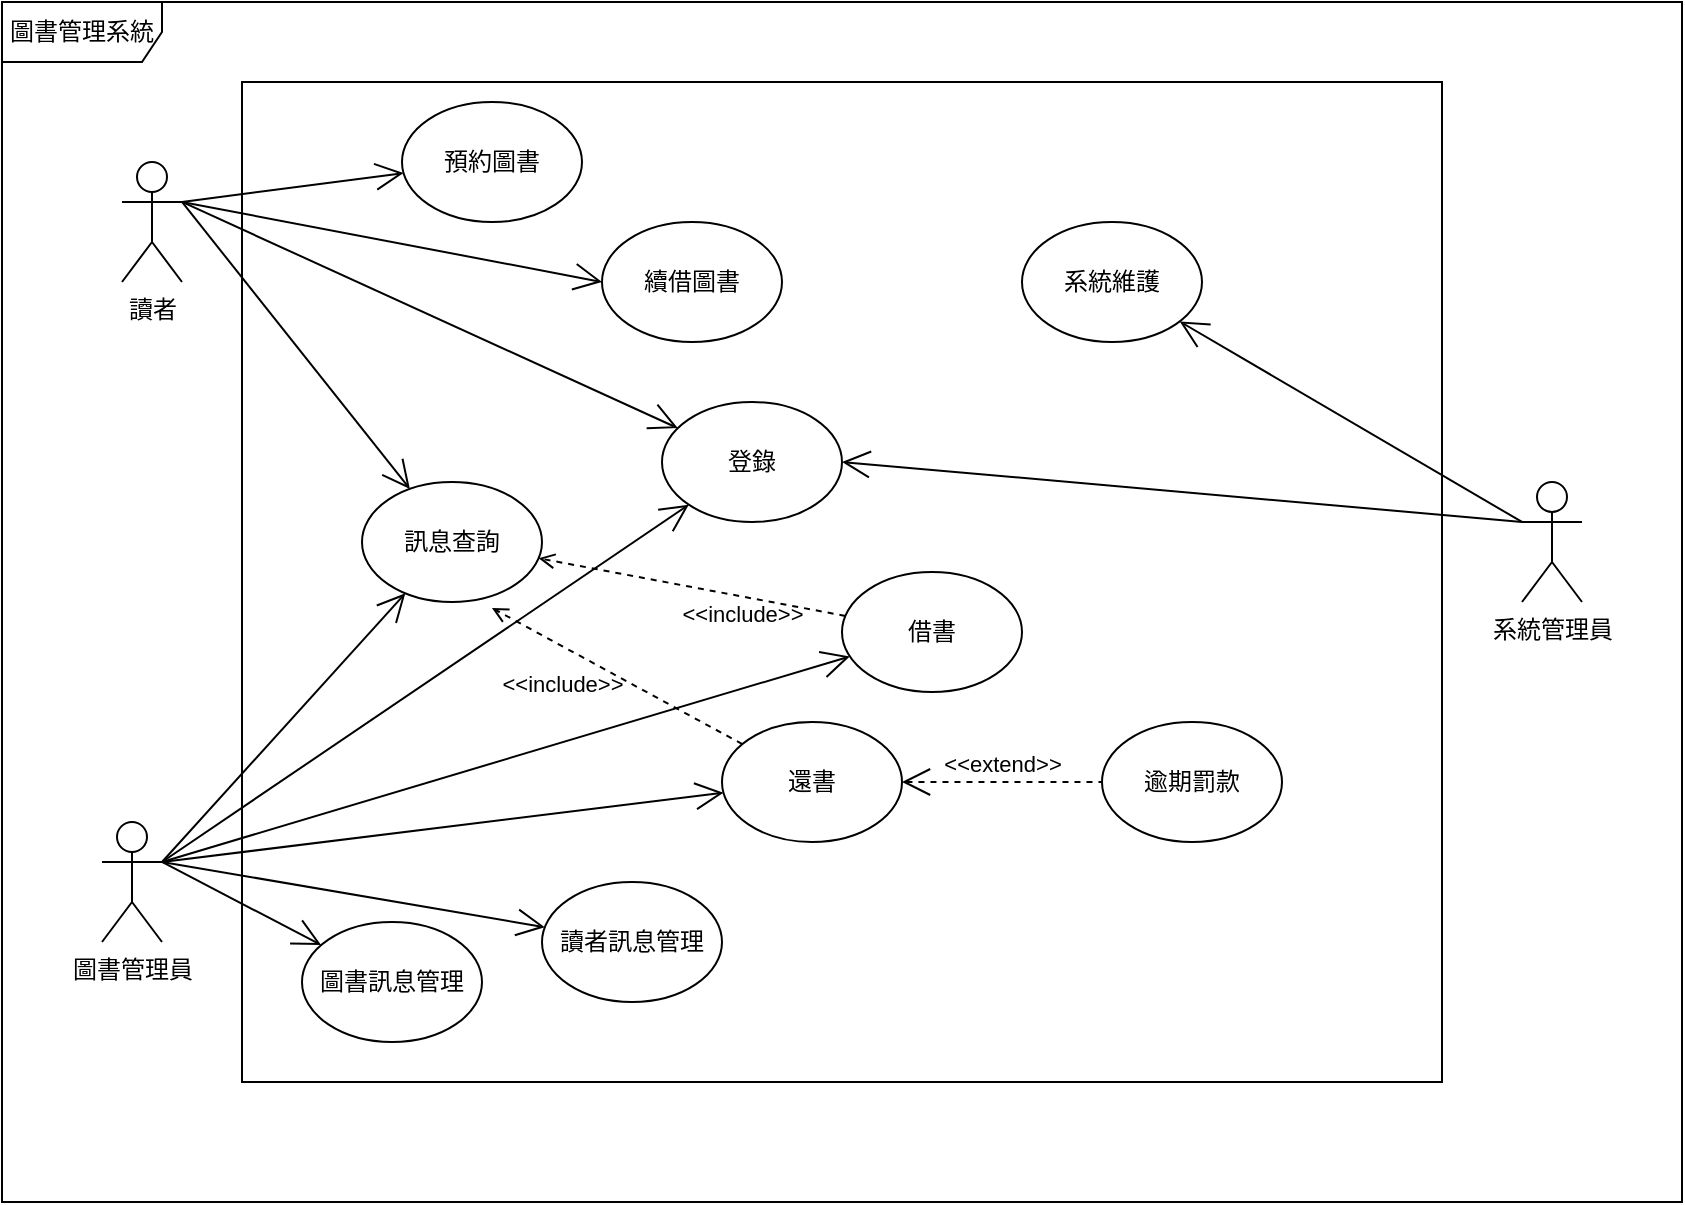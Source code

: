 <mxfile version="22.0.6" type="github" pages="2">
  <diagram name="圖書管理系統" id="58cdce13-f638-feb5-8d6f-7d28b1aa9fa0">
    <mxGraphModel dx="1034" dy="702" grid="1" gridSize="10" guides="1" tooltips="1" connect="1" arrows="1" fold="1" page="1" pageScale="1" pageWidth="1100" pageHeight="850" background="none" math="0" shadow="0">
      <root>
        <mxCell id="0" />
        <mxCell id="1" parent="0" />
        <mxCell id="mLlRWnnoda0ZX3pmrhc5-1" value="圖書管理系統" style="shape=umlFrame;whiteSpace=wrap;html=1;pointerEvents=0;width=80;height=30;" parent="1" vertex="1">
          <mxGeometry x="40" y="80" width="840" height="600" as="geometry" />
        </mxCell>
        <mxCell id="mLlRWnnoda0ZX3pmrhc5-2" value="系統管理員" style="shape=umlActor;verticalLabelPosition=bottom;verticalAlign=top;html=1;outlineConnect=0;" parent="1" vertex="1">
          <mxGeometry x="800" y="320" width="30" height="60" as="geometry" />
        </mxCell>
        <mxCell id="mLlRWnnoda0ZX3pmrhc5-3" value="圖書管理員&lt;br&gt;" style="shape=umlActor;verticalLabelPosition=bottom;verticalAlign=top;html=1;outlineConnect=0;" parent="1" vertex="1">
          <mxGeometry x="90" y="490" width="30" height="60" as="geometry" />
        </mxCell>
        <mxCell id="mLlRWnnoda0ZX3pmrhc5-4" value="讀者" style="shape=umlActor;verticalLabelPosition=bottom;verticalAlign=top;html=1;outlineConnect=0;" parent="1" vertex="1">
          <mxGeometry x="100" y="160" width="30" height="60" as="geometry" />
        </mxCell>
        <mxCell id="mLlRWnnoda0ZX3pmrhc5-7" value="" style="rounded=0;whiteSpace=wrap;html=1;" parent="1" vertex="1">
          <mxGeometry x="160" y="120" width="600" height="500" as="geometry" />
        </mxCell>
        <mxCell id="mLlRWnnoda0ZX3pmrhc5-10" value="預約圖書" style="ellipse;whiteSpace=wrap;html=1;" parent="1" vertex="1">
          <mxGeometry x="240" y="130" width="90" height="60" as="geometry" />
        </mxCell>
        <mxCell id="mLlRWnnoda0ZX3pmrhc5-11" value="圖書訊息管理" style="ellipse;whiteSpace=wrap;html=1;" parent="1" vertex="1">
          <mxGeometry x="190" y="540" width="90" height="60" as="geometry" />
        </mxCell>
        <mxCell id="mLlRWnnoda0ZX3pmrhc5-12" value="續借圖書" style="ellipse;whiteSpace=wrap;html=1;" parent="1" vertex="1">
          <mxGeometry x="340" y="190" width="90" height="60" as="geometry" />
        </mxCell>
        <mxCell id="mLlRWnnoda0ZX3pmrhc5-13" value="訊息查詢" style="ellipse;whiteSpace=wrap;html=1;" parent="1" vertex="1">
          <mxGeometry x="220" y="320" width="90" height="60" as="geometry" />
        </mxCell>
        <mxCell id="mLlRWnnoda0ZX3pmrhc5-14" value="借書" style="ellipse;whiteSpace=wrap;html=1;" parent="1" vertex="1">
          <mxGeometry x="460" y="365" width="90" height="60" as="geometry" />
        </mxCell>
        <mxCell id="mLlRWnnoda0ZX3pmrhc5-15" value="讀者訊息管理" style="ellipse;whiteSpace=wrap;html=1;" parent="1" vertex="1">
          <mxGeometry x="310" y="520" width="90" height="60" as="geometry" />
        </mxCell>
        <mxCell id="mLlRWnnoda0ZX3pmrhc5-16" value="還書" style="ellipse;whiteSpace=wrap;html=1;" parent="1" vertex="1">
          <mxGeometry x="400" y="440" width="90" height="60" as="geometry" />
        </mxCell>
        <mxCell id="mLlRWnnoda0ZX3pmrhc5-17" value="登錄" style="ellipse;whiteSpace=wrap;html=1;" parent="1" vertex="1">
          <mxGeometry x="370" y="280" width="90" height="60" as="geometry" />
        </mxCell>
        <mxCell id="mLlRWnnoda0ZX3pmrhc5-18" value="逾期罰款" style="ellipse;whiteSpace=wrap;html=1;" parent="1" vertex="1">
          <mxGeometry x="590" y="440" width="90" height="60" as="geometry" />
        </mxCell>
        <mxCell id="mLlRWnnoda0ZX3pmrhc5-19" value="系統維護" style="ellipse;whiteSpace=wrap;html=1;" parent="1" vertex="1">
          <mxGeometry x="550" y="190" width="90" height="60" as="geometry" />
        </mxCell>
        <mxCell id="mLlRWnnoda0ZX3pmrhc5-33" value="" style="endArrow=open;endFill=1;endSize=12;html=1;rounded=0;exitX=1;exitY=0.333;exitDx=0;exitDy=0;exitPerimeter=0;" parent="1" source="mLlRWnnoda0ZX3pmrhc5-4" target="mLlRWnnoda0ZX3pmrhc5-10" edge="1">
          <mxGeometry width="160" relative="1" as="geometry">
            <mxPoint x="130" y="170" as="sourcePoint" />
            <mxPoint x="290" y="180" as="targetPoint" />
          </mxGeometry>
        </mxCell>
        <mxCell id="mLlRWnnoda0ZX3pmrhc5-35" value="" style="endArrow=open;endFill=1;endSize=12;html=1;rounded=0;exitX=1;exitY=0.333;exitDx=0;exitDy=0;exitPerimeter=0;entryX=0;entryY=0.5;entryDx=0;entryDy=0;" parent="1" source="mLlRWnnoda0ZX3pmrhc5-4" target="mLlRWnnoda0ZX3pmrhc5-12" edge="1">
          <mxGeometry width="160" relative="1" as="geometry">
            <mxPoint x="140" y="190" as="sourcePoint" />
            <mxPoint x="251" y="176" as="targetPoint" />
          </mxGeometry>
        </mxCell>
        <mxCell id="mLlRWnnoda0ZX3pmrhc5-36" value="" style="endArrow=open;endFill=1;endSize=12;html=1;rounded=0;exitX=1;exitY=0.333;exitDx=0;exitDy=0;exitPerimeter=0;" parent="1" source="mLlRWnnoda0ZX3pmrhc5-4" target="mLlRWnnoda0ZX3pmrhc5-17" edge="1">
          <mxGeometry width="160" relative="1" as="geometry">
            <mxPoint x="130" y="180" as="sourcePoint" />
            <mxPoint x="350" y="230" as="targetPoint" />
          </mxGeometry>
        </mxCell>
        <mxCell id="mLlRWnnoda0ZX3pmrhc5-37" value="" style="endArrow=open;endFill=1;endSize=12;html=1;rounded=0;exitX=1;exitY=0.333;exitDx=0;exitDy=0;exitPerimeter=0;" parent="1" source="mLlRWnnoda0ZX3pmrhc5-4" target="mLlRWnnoda0ZX3pmrhc5-13" edge="1">
          <mxGeometry width="160" relative="1" as="geometry">
            <mxPoint x="140" y="190" as="sourcePoint" />
            <mxPoint x="389" y="312" as="targetPoint" />
          </mxGeometry>
        </mxCell>
        <mxCell id="mLlRWnnoda0ZX3pmrhc5-38" value="" style="endArrow=open;endFill=1;endSize=12;html=1;rounded=0;exitX=1;exitY=0.333;exitDx=0;exitDy=0;exitPerimeter=0;" parent="1" source="mLlRWnnoda0ZX3pmrhc5-3" target="mLlRWnnoda0ZX3pmrhc5-13" edge="1">
          <mxGeometry width="160" relative="1" as="geometry">
            <mxPoint x="140" y="190" as="sourcePoint" />
            <mxPoint x="254" y="333" as="targetPoint" />
          </mxGeometry>
        </mxCell>
        <mxCell id="mLlRWnnoda0ZX3pmrhc5-39" value="" style="endArrow=open;endFill=1;endSize=12;html=1;rounded=0;exitX=1;exitY=0.333;exitDx=0;exitDy=0;exitPerimeter=0;" parent="1" source="mLlRWnnoda0ZX3pmrhc5-3" target="mLlRWnnoda0ZX3pmrhc5-17" edge="1">
          <mxGeometry width="160" relative="1" as="geometry">
            <mxPoint x="120" y="510" as="sourcePoint" />
            <mxPoint x="252" y="386" as="targetPoint" />
          </mxGeometry>
        </mxCell>
        <mxCell id="mLlRWnnoda0ZX3pmrhc5-40" value="" style="endArrow=open;endFill=1;endSize=12;html=1;rounded=0;exitX=1;exitY=0.333;exitDx=0;exitDy=0;exitPerimeter=0;" parent="1" source="mLlRWnnoda0ZX3pmrhc5-3" target="mLlRWnnoda0ZX3pmrhc5-14" edge="1">
          <mxGeometry width="160" relative="1" as="geometry">
            <mxPoint x="130" y="520" as="sourcePoint" />
            <mxPoint x="393" y="351" as="targetPoint" />
          </mxGeometry>
        </mxCell>
        <mxCell id="mLlRWnnoda0ZX3pmrhc5-41" value="" style="endArrow=open;endFill=1;endSize=12;html=1;rounded=0;exitX=1;exitY=0.333;exitDx=0;exitDy=0;exitPerimeter=0;" parent="1" source="mLlRWnnoda0ZX3pmrhc5-3" target="mLlRWnnoda0ZX3pmrhc5-16" edge="1">
          <mxGeometry width="160" relative="1" as="geometry">
            <mxPoint x="160" y="410" as="sourcePoint" />
            <mxPoint x="445" y="418" as="targetPoint" />
          </mxGeometry>
        </mxCell>
        <mxCell id="mLlRWnnoda0ZX3pmrhc5-42" value="" style="endArrow=open;endFill=1;endSize=12;html=1;rounded=0;exitX=1;exitY=0.333;exitDx=0;exitDy=0;exitPerimeter=0;" parent="1" source="mLlRWnnoda0ZX3pmrhc5-3" target="mLlRWnnoda0ZX3pmrhc5-15" edge="1">
          <mxGeometry width="160" relative="1" as="geometry">
            <mxPoint x="149" y="555" as="sourcePoint" />
            <mxPoint x="430" y="520" as="targetPoint" />
          </mxGeometry>
        </mxCell>
        <mxCell id="mLlRWnnoda0ZX3pmrhc5-43" value="" style="endArrow=open;endFill=1;endSize=12;html=1;rounded=0;exitX=1;exitY=0.333;exitDx=0;exitDy=0;exitPerimeter=0;" parent="1" source="mLlRWnnoda0ZX3pmrhc5-3" target="mLlRWnnoda0ZX3pmrhc5-11" edge="1">
          <mxGeometry width="160" relative="1" as="geometry">
            <mxPoint x="130" y="540" as="sourcePoint" />
            <mxPoint x="321" y="573" as="targetPoint" />
          </mxGeometry>
        </mxCell>
        <mxCell id="mLlRWnnoda0ZX3pmrhc5-44" value="" style="endArrow=open;endFill=1;endSize=12;html=1;rounded=0;exitX=0;exitY=0.333;exitDx=0;exitDy=0;exitPerimeter=0;" parent="1" source="mLlRWnnoda0ZX3pmrhc5-2" target="mLlRWnnoda0ZX3pmrhc5-19" edge="1">
          <mxGeometry width="160" relative="1" as="geometry">
            <mxPoint x="130" y="520" as="sourcePoint" />
            <mxPoint x="252" y="386" as="targetPoint" />
          </mxGeometry>
        </mxCell>
        <mxCell id="mLlRWnnoda0ZX3pmrhc5-47" value="" style="endArrow=open;endFill=1;endSize=12;html=1;rounded=0;entryX=1;entryY=0.5;entryDx=0;entryDy=0;exitX=0;exitY=0.333;exitDx=0;exitDy=0;exitPerimeter=0;" parent="1" source="mLlRWnnoda0ZX3pmrhc5-2" target="mLlRWnnoda0ZX3pmrhc5-17" edge="1">
          <mxGeometry width="160" relative="1" as="geometry">
            <mxPoint x="810" y="350" as="sourcePoint" />
            <mxPoint x="639" y="250" as="targetPoint" />
          </mxGeometry>
        </mxCell>
        <mxCell id="mLlRWnnoda0ZX3pmrhc5-48" value="&amp;lt;&amp;lt;extend&amp;gt;&amp;gt;" style="edgeStyle=none;html=1;startArrow=open;endArrow=none;startSize=12;verticalAlign=bottom;dashed=1;labelBackgroundColor=none;rounded=0;exitX=1;exitY=0.5;exitDx=0;exitDy=0;" parent="1" source="mLlRWnnoda0ZX3pmrhc5-16" target="mLlRWnnoda0ZX3pmrhc5-18" edge="1">
          <mxGeometry width="160" relative="1" as="geometry">
            <mxPoint x="380" y="390" as="sourcePoint" />
            <mxPoint x="540" y="390" as="targetPoint" />
          </mxGeometry>
        </mxCell>
        <mxCell id="mLlRWnnoda0ZX3pmrhc5-49" value="&amp;lt;&amp;lt;include&amp;gt;&amp;gt;" style="html=1;verticalAlign=bottom;labelBackgroundColor=none;endArrow=open;endFill=0;dashed=1;rounded=0;" parent="1" source="mLlRWnnoda0ZX3pmrhc5-14" target="mLlRWnnoda0ZX3pmrhc5-13" edge="1">
          <mxGeometry x="-0.369" y="17" width="160" relative="1" as="geometry">
            <mxPoint x="380" y="390" as="sourcePoint" />
            <mxPoint x="540" y="390" as="targetPoint" />
            <mxPoint as="offset" />
          </mxGeometry>
        </mxCell>
        <mxCell id="mLlRWnnoda0ZX3pmrhc5-52" value="&amp;lt;&amp;lt;include&amp;gt;&amp;gt;" style="html=1;verticalAlign=bottom;labelBackgroundColor=none;endArrow=open;endFill=0;dashed=1;rounded=0;entryX=0.722;entryY=1.05;entryDx=0;entryDy=0;entryPerimeter=0;" parent="1" source="mLlRWnnoda0ZX3pmrhc5-16" target="mLlRWnnoda0ZX3pmrhc5-13" edge="1">
          <mxGeometry x="0.253" y="25" width="160" relative="1" as="geometry">
            <mxPoint x="472" y="397" as="sourcePoint" />
            <mxPoint x="318" y="368" as="targetPoint" />
            <mxPoint as="offset" />
          </mxGeometry>
        </mxCell>
      </root>
    </mxGraphModel>
  </diagram>
  <diagram id="e747aCNN7PhVxdzHYIw_" name="第 2 页">
    <mxGraphModel dx="1034" dy="702" grid="1" gridSize="10" guides="1" tooltips="1" connect="1" arrows="1" fold="1" page="1" pageScale="1" pageWidth="827" pageHeight="1169" math="0" shadow="0">
      <root>
        <mxCell id="0" />
        <mxCell id="1" parent="0" />
        <mxCell id="LqQ4nqoHbsrOpvvHkB-I-1" value="CMP組件圖" style="shape=umlFrame;whiteSpace=wrap;html=1;pointerEvents=0;width=70;height=30;" vertex="1" parent="1">
          <mxGeometry x="80" y="80" width="640" height="480" as="geometry" />
        </mxCell>
        <mxCell id="LqQ4nqoHbsrOpvvHkB-I-2" value="Order" style="html=1;dropTarget=0;whiteSpace=wrap;" vertex="1" parent="1">
          <mxGeometry x="120" y="240" width="120" height="40" as="geometry" />
        </mxCell>
        <mxCell id="LqQ4nqoHbsrOpvvHkB-I-3" value="" style="shape=module;jettyWidth=8;jettyHeight=4;" vertex="1" parent="LqQ4nqoHbsrOpvvHkB-I-2">
          <mxGeometry x="1" width="20" height="20" relative="1" as="geometry">
            <mxPoint x="-27" y="7" as="offset" />
          </mxGeometry>
        </mxCell>
        <mxCell id="LqQ4nqoHbsrOpvvHkB-I-4" value="" style="rounded=0;orthogonalLoop=1;jettySize=auto;html=1;endArrow=halfCircle;endFill=0;endSize=6;strokeWidth=1;sketch=0;fontSize=12;curved=1;exitX=0.5;exitY=1;exitDx=0;exitDy=0;entryX=0.156;entryY=0.542;entryDx=0;entryDy=0;entryPerimeter=0;" edge="1" target="LqQ4nqoHbsrOpvvHkB-I-1" parent="1" source="LqQ4nqoHbsrOpvvHkB-I-2">
          <mxGeometry relative="1" as="geometry">
            <mxPoint x="425" y="265" as="sourcePoint" />
          </mxGeometry>
        </mxCell>
        <mxCell id="LqQ4nqoHbsrOpvvHkB-I-5" value="" style="ellipse;whiteSpace=wrap;html=1;align=center;aspect=fixed;fillColor=none;strokeColor=none;resizable=0;perimeter=centerPerimeter;rotatable=0;allowArrows=0;points=[];outlineConnect=1;" vertex="1" parent="1">
          <mxGeometry x="400" y="260" width="10" height="10" as="geometry" />
        </mxCell>
        <mxCell id="LqQ4nqoHbsrOpvvHkB-I-6" value="Account" style="html=1;dropTarget=0;whiteSpace=wrap;" vertex="1" parent="1">
          <mxGeometry x="380" y="360" width="120" height="40" as="geometry" />
        </mxCell>
        <mxCell id="LqQ4nqoHbsrOpvvHkB-I-7" value="" style="shape=module;jettyWidth=8;jettyHeight=4;" vertex="1" parent="LqQ4nqoHbsrOpvvHkB-I-6">
          <mxGeometry x="1" width="20" height="20" relative="1" as="geometry">
            <mxPoint x="-27" y="7" as="offset" />
          </mxGeometry>
        </mxCell>
        <mxCell id="LqQ4nqoHbsrOpvvHkB-I-8" value="Product" style="html=1;dropTarget=0;whiteSpace=wrap;" vertex="1" parent="1">
          <mxGeometry x="460" y="160" width="120" height="40" as="geometry" />
        </mxCell>
        <mxCell id="LqQ4nqoHbsrOpvvHkB-I-9" value="" style="shape=module;jettyWidth=8;jettyHeight=4;" vertex="1" parent="LqQ4nqoHbsrOpvvHkB-I-8">
          <mxGeometry x="1" width="20" height="20" relative="1" as="geometry">
            <mxPoint x="-27" y="7" as="offset" />
          </mxGeometry>
        </mxCell>
        <mxCell id="LqQ4nqoHbsrOpvvHkB-I-10" value="" style="rounded=0;orthogonalLoop=1;jettySize=auto;html=1;endArrow=halfCircle;endFill=0;endSize=6;strokeWidth=1;sketch=0;exitX=1;exitY=0;exitDx=0;exitDy=0;" edge="1" target="LqQ4nqoHbsrOpvvHkB-I-12" parent="1" source="LqQ4nqoHbsrOpvvHkB-I-2">
          <mxGeometry relative="1" as="geometry">
            <mxPoint x="430" y="265" as="sourcePoint" />
          </mxGeometry>
        </mxCell>
        <mxCell id="LqQ4nqoHbsrOpvvHkB-I-11" value="" style="rounded=0;orthogonalLoop=1;jettySize=auto;html=1;endArrow=oval;endFill=0;sketch=0;sourcePerimeterSpacing=0;targetPerimeterSpacing=0;endSize=10;exitX=0;exitY=0.5;exitDx=0;exitDy=0;" edge="1" target="LqQ4nqoHbsrOpvvHkB-I-12" parent="1" source="LqQ4nqoHbsrOpvvHkB-I-8">
          <mxGeometry relative="1" as="geometry">
            <mxPoint x="390" y="265" as="sourcePoint" />
          </mxGeometry>
        </mxCell>
        <mxCell id="LqQ4nqoHbsrOpvvHkB-I-12" value="" style="ellipse;whiteSpace=wrap;html=1;align=center;aspect=fixed;fillColor=none;strokeColor=none;resizable=0;perimeter=centerPerimeter;rotatable=0;allowArrows=0;points=[];outlineConnect=1;" vertex="1" parent="1">
          <mxGeometry x="370" y="175" width="10" height="10" as="geometry" />
        </mxCell>
        <mxCell id="LqQ4nqoHbsrOpvvHkB-I-14" value="Customer" style="html=1;dropTarget=0;whiteSpace=wrap;" vertex="1" parent="1">
          <mxGeometry x="460" y="240" width="120" height="40" as="geometry" />
        </mxCell>
        <mxCell id="LqQ4nqoHbsrOpvvHkB-I-15" value="" style="shape=module;jettyWidth=8;jettyHeight=4;" vertex="1" parent="LqQ4nqoHbsrOpvvHkB-I-14">
          <mxGeometry x="1" width="20" height="20" relative="1" as="geometry">
            <mxPoint x="-27" y="7" as="offset" />
          </mxGeometry>
        </mxCell>
        <mxCell id="LqQ4nqoHbsrOpvvHkB-I-16" value="" style="rounded=0;orthogonalLoop=1;jettySize=auto;html=1;endArrow=halfCircle;endFill=0;endSize=6;strokeWidth=1;sketch=0;exitX=1;exitY=0.5;exitDx=0;exitDy=0;" edge="1" parent="1" source="LqQ4nqoHbsrOpvvHkB-I-2">
          <mxGeometry relative="1" as="geometry">
            <mxPoint x="240" y="340" as="sourcePoint" />
            <mxPoint x="375" y="260" as="targetPoint" />
          </mxGeometry>
        </mxCell>
        <mxCell id="LqQ4nqoHbsrOpvvHkB-I-17" value="" style="rounded=0;orthogonalLoop=1;jettySize=auto;html=1;endArrow=oval;endFill=0;sketch=0;sourcePerimeterSpacing=0;targetPerimeterSpacing=0;endSize=10;exitX=0;exitY=0.5;exitDx=0;exitDy=0;" edge="1" parent="1" source="LqQ4nqoHbsrOpvvHkB-I-14">
          <mxGeometry relative="1" as="geometry">
            <mxPoint x="390" y="345" as="sourcePoint" />
            <mxPoint x="375" y="260" as="targetPoint" />
          </mxGeometry>
        </mxCell>
        <mxCell id="LqQ4nqoHbsrOpvvHkB-I-18" value="" style="rounded=0;orthogonalLoop=1;jettySize=auto;html=1;endArrow=oval;endFill=0;sketch=0;sourcePerimeterSpacing=0;targetPerimeterSpacing=0;endSize=10;exitX=0;exitY=0.5;exitDx=0;exitDy=0;" edge="1" parent="1" source="LqQ4nqoHbsrOpvvHkB-I-6">
          <mxGeometry relative="1" as="geometry">
            <mxPoint x="290" y="369.5" as="sourcePoint" />
            <mxPoint x="340" y="380" as="targetPoint" />
          </mxGeometry>
        </mxCell>
        <mxCell id="38zIyVuONipFlpwJufHP-2" value="Use" style="endArrow=open;endSize=12;dashed=1;html=1;rounded=0;" edge="1" parent="1">
          <mxGeometry width="160" relative="1" as="geometry">
            <mxPoint x="180" y="340" as="sourcePoint" />
            <mxPoint x="330" y="380" as="targetPoint" />
          </mxGeometry>
        </mxCell>
        <mxCell id="38zIyVuONipFlpwJufHP-3" value="" style="rounded=0;orthogonalLoop=1;jettySize=auto;html=1;endArrow=oval;endFill=0;sketch=0;sourcePerimeterSpacing=0;targetPerimeterSpacing=0;endSize=10;exitX=0;exitY=0.5;exitDx=0;exitDy=0;" edge="1" parent="1">
          <mxGeometry relative="1" as="geometry">
            <mxPoint x="380" y="379.5" as="sourcePoint" />
            <mxPoint x="340" y="379.5" as="targetPoint" />
          </mxGeometry>
        </mxCell>
      </root>
    </mxGraphModel>
  </diagram>
</mxfile>
